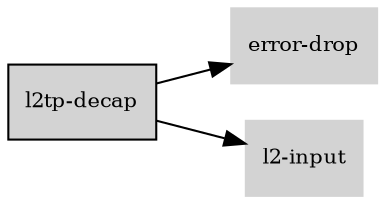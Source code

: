 digraph "l2tp_decap_subgraph" {
  rankdir=LR;
  node [shape=box, style=filled, fontsize=10, color=lightgray, fontcolor=black, fillcolor=lightgray];
  "l2tp-decap" [color=black, fontcolor=black, fillcolor=lightgray];
  edge [fontsize=8];
  "l2tp-decap" -> "error-drop";
  "l2tp-decap" -> "l2-input";
}

